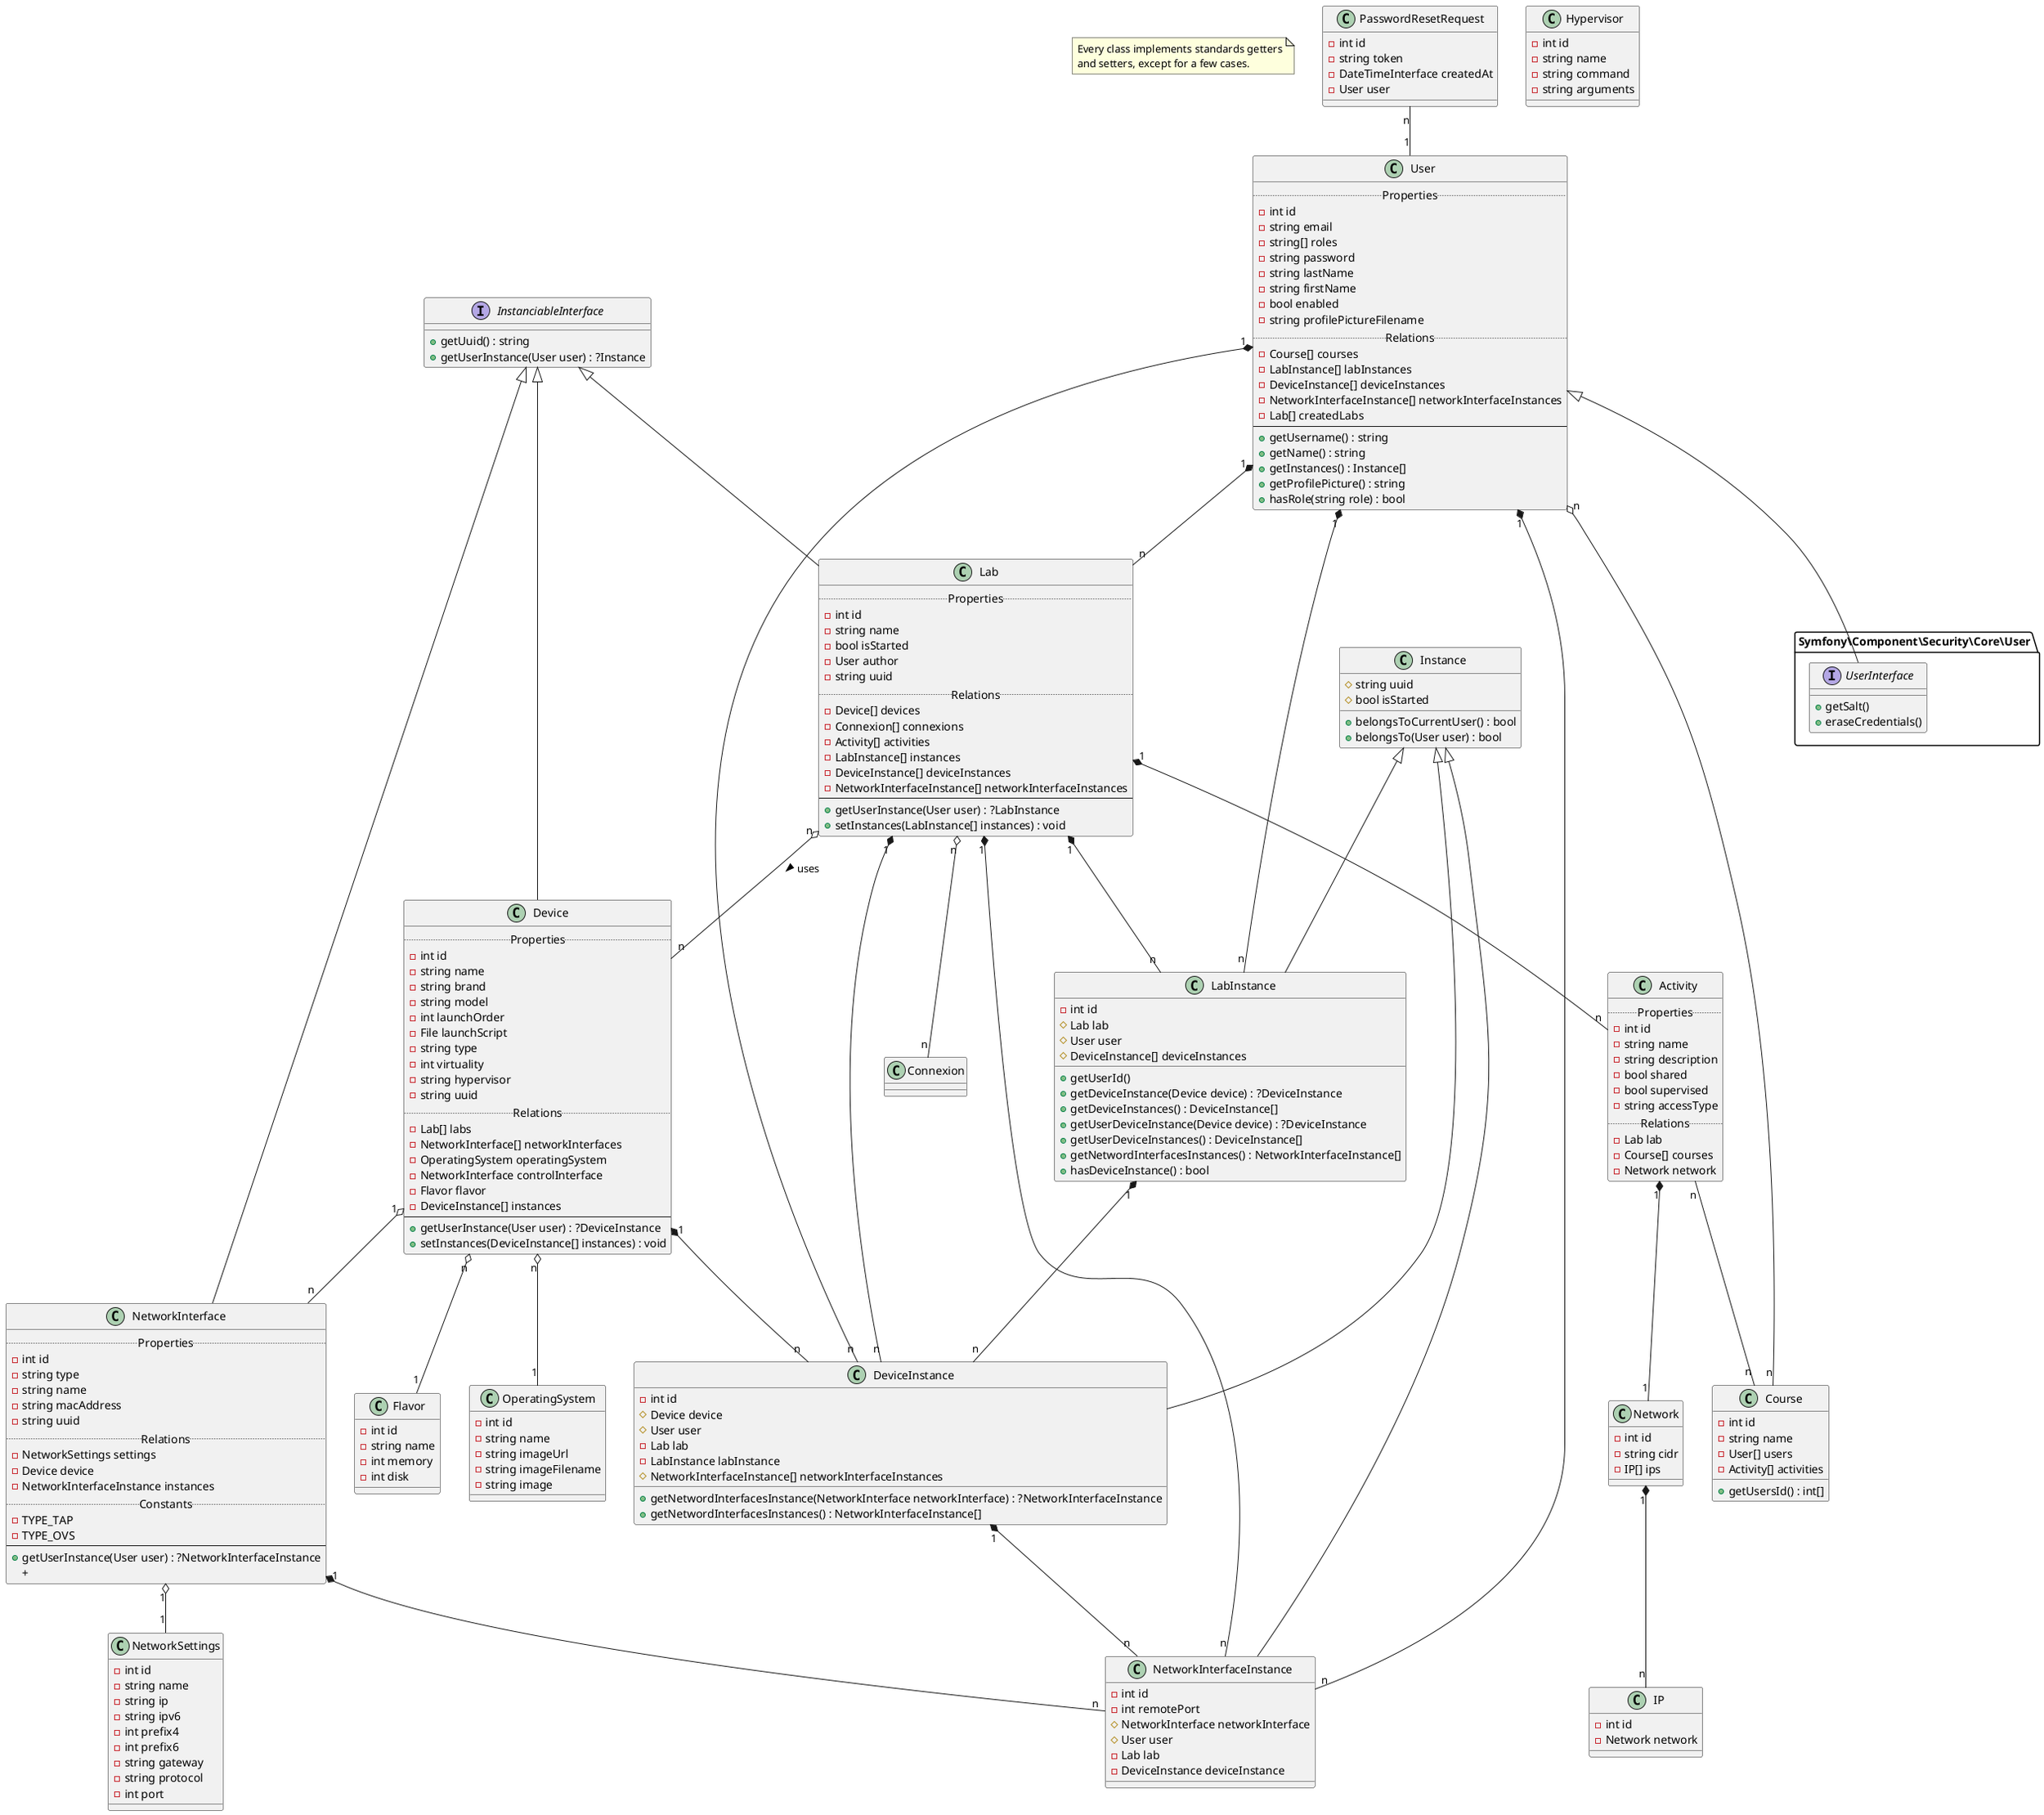 @startuml RemoteLabz Class Diagram

note "Every class implements standards getters\nand setters, except for a few cases." as N1

interface InstanciableInterface {
    + getUuid() : string
    + getUserInstance(User user) : ?Instance
}
class Lab {
    .. Properties ..
    - int id
    - string name
    - bool isStarted
    - User author
    - string uuid
    .. Relations ..
    - Device[] devices
    - Connexion[] connexions
    - Activity[] activities
    - LabInstance[] instances
    - DeviceInstance[] deviceInstances
    - NetworkInterfaceInstance[] networkInterfaceInstances
    --
    + getUserInstance(User user) : ?LabInstance
    + setInstances(LabInstance[] instances) : void
}
InstanciableInterface <|-- Lab
Lab "n" o-- "n" Device : uses >
Lab "n" o-- "n" Connexion
Lab "1" *-- "n" Activity
Lab "1" *-- "n" LabInstance
Lab "1" *-- "n" DeviceInstance
Lab "1" *-- "n" NetworkInterfaceInstance

class Device {
    .. Properties ..
    - int id
    - string name
    - string brand
    - string model
    - int launchOrder
    - File launchScript
    - string type
    - int virtuality
    - string hypervisor
    - string uuid
    .. Relations ..
    - Lab[] labs
    - NetworkInterface[] networkInterfaces
    - OperatingSystem operatingSystem
    - NetworkInterface controlInterface
    - Flavor flavor
    - DeviceInstance[] instances
    --
    + getUserInstance(User user) : ?DeviceInstance
    + setInstances(DeviceInstance[] instances) : void
}
InstanciableInterface <|-- Device
Device "1" o-- "n" NetworkInterface
Device "n" o-- "1" OperatingSystem
Device "n" o-- "1" Flavor
Device "1" *-- "n" DeviceInstance

class NetworkInterface {
    .. Properties ..
    - int id
    - string type
    - string name
    - string macAddress
    - string uuid
    .. Relations ..
    - NetworkSettings settings
    - Device device
    - NetworkInterfaceInstance instances
    .. Constants ..
    - TYPE_TAP
    - TYPE_OVS
    --
    + getUserInstance(User user) : ?NetworkInterfaceInstance
    + 
}
InstanciableInterface <|-- NetworkInterface
NetworkInterface "1" o-- "1" NetworkSettings
NetworkInterface "1" *-- "n" NetworkInterfaceInstance

package Symfony\Component\Security\Core\User {
    interface UserInterface {
        + getSalt()
        + eraseCredentials()
    }
}
class User {
    .. Properties ..
    - int id
    - string email
    - string[] roles
    - string password
    - string lastName
    - string firstName
    - bool enabled
    - string profilePictureFilename
    .. Relations ..
    - Course[] courses
    - LabInstance[] labInstances
    - DeviceInstance[] deviceInstances
    - NetworkInterfaceInstance[] networkInterfaceInstances
    - Lab[] createdLabs
    --
    + getUsername() : string
    + getName() : string
    + getInstances() : Instance[]
    + getProfilePicture() : string
    + hasRole(string role) : bool
}
User <|-- UserInterface
User "n" o-- "n" Course
User "1" *-- "n" LabInstance
User "1" *-- "n" DeviceInstance
User "1" *-- "n" NetworkInterfaceInstance
User "1" *-- "n" Lab

class PasswordResetRequest {
    - int id
    - string token
    - DateTimeInterface createdAt
    - User user
}
PasswordResetRequest "n" -- "1" User

class NetworkSettings {
    - int id
    - string name
    - string ip
    - string ipv6
    - int prefix4
    - int prefix6
    - string gateway
    - string protocol
    - int port
}

class OperatingSystem {
    - int id
    - string name
    - string imageUrl
    - string imageFilename
    - string image
}

class Hypervisor {
    -int id
    - string name
    - string command
    - string arguments
}

class Flavor {
    - int id
    - string name
    - int memory
    - int disk
}

class Activity {
    .. Properties ..
    - int id
    - string name
    - string description
    - bool shared
    - bool supervised
    - string accessType
    .. Relations ..
    - Lab lab
    - Course[] courses
    - Network network
}
Activity "n" -- "n" Course
Activity "1" *-- "1" Network

class Course {
    - int id
    - string name
    - User[] users
    - Activity[] activities
    + getUsersId() : int[]
}


class Network {
    - int id
    - string cidr
    - IP[] ips
}
Network "1" *-- "n" IP

class IP {
    - int id
    - Network network
}

' Instances

class Instance {
    # string uuid
    # bool isStarted
    + belongsToCurrentUser() : bool
    + belongsTo(User user) : bool
}

Instance <|-- LabInstance
Instance <|-- DeviceInstance
Instance <|-- NetworkInterfaceInstance

class LabInstance {
    - int id
    # Lab lab
    # User user
    # DeviceInstance[] deviceInstances
    + getUserId()
    + getDeviceInstance(Device device) : ?DeviceInstance
    + getDeviceInstances() : DeviceInstance[]
    + getUserDeviceInstance(Device device) : ?DeviceInstance
    + getUserDeviceInstances() : DeviceInstance[]
    + getNetwordInterfacesInstances() : NetworkInterfaceInstance[]
    + hasDeviceInstance() : bool
}
LabInstance "1" *-- "n" DeviceInstance

class DeviceInstance {
    - int id
    # Device device
    # User user
    - Lab lab
    - LabInstance labInstance
    # NetworkInterfaceInstance[] networkInterfaceInstances
    + getNetwordInterfacesInstance(NetworkInterface networkInterface) : ?NetworkInterfaceInstance
    + getNetwordInterfacesInstances() : NetworkInterfaceInstance[]
}
DeviceInstance "1" *-- "n" NetworkInterfaceInstance

class NetworkInterfaceInstance {
    - int id
    - int remotePort
    # NetworkInterface networkInterface
    # User user
    - Lab lab
    - DeviceInstance deviceInstance
}

@enduml